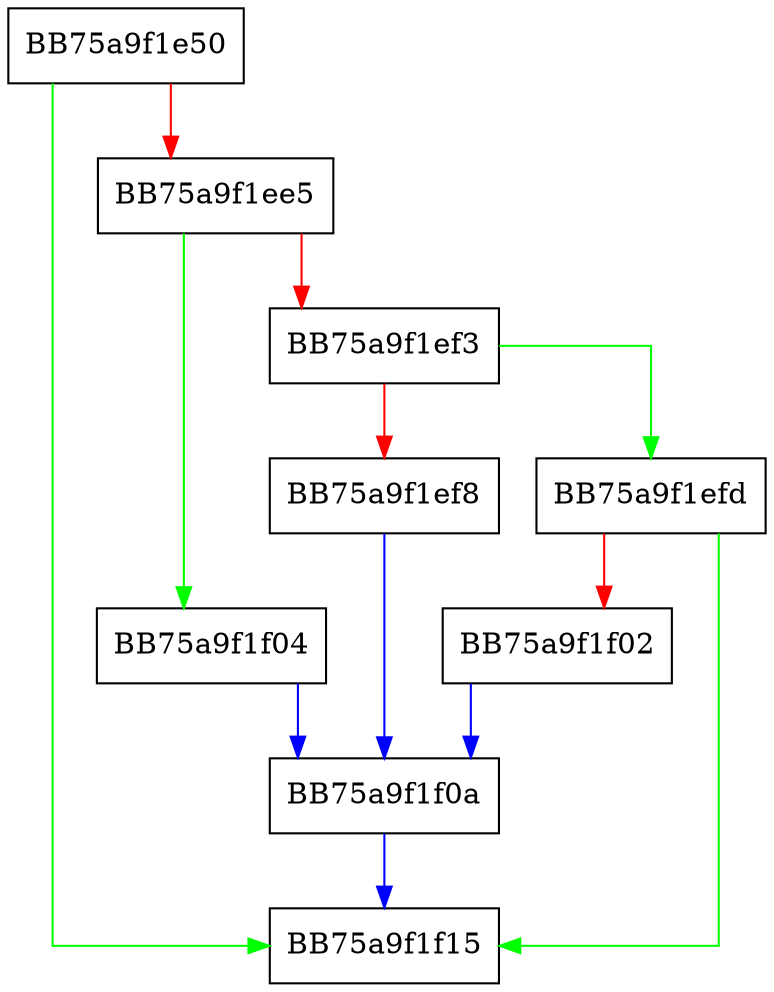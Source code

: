 digraph do_get_year {
  node [shape="box"];
  graph [splines=ortho];
  BB75a9f1e50 -> BB75a9f1f15 [color="green"];
  BB75a9f1e50 -> BB75a9f1ee5 [color="red"];
  BB75a9f1ee5 -> BB75a9f1f04 [color="green"];
  BB75a9f1ee5 -> BB75a9f1ef3 [color="red"];
  BB75a9f1ef3 -> BB75a9f1efd [color="green"];
  BB75a9f1ef3 -> BB75a9f1ef8 [color="red"];
  BB75a9f1ef8 -> BB75a9f1f0a [color="blue"];
  BB75a9f1efd -> BB75a9f1f15 [color="green"];
  BB75a9f1efd -> BB75a9f1f02 [color="red"];
  BB75a9f1f02 -> BB75a9f1f0a [color="blue"];
  BB75a9f1f04 -> BB75a9f1f0a [color="blue"];
  BB75a9f1f0a -> BB75a9f1f15 [color="blue"];
}